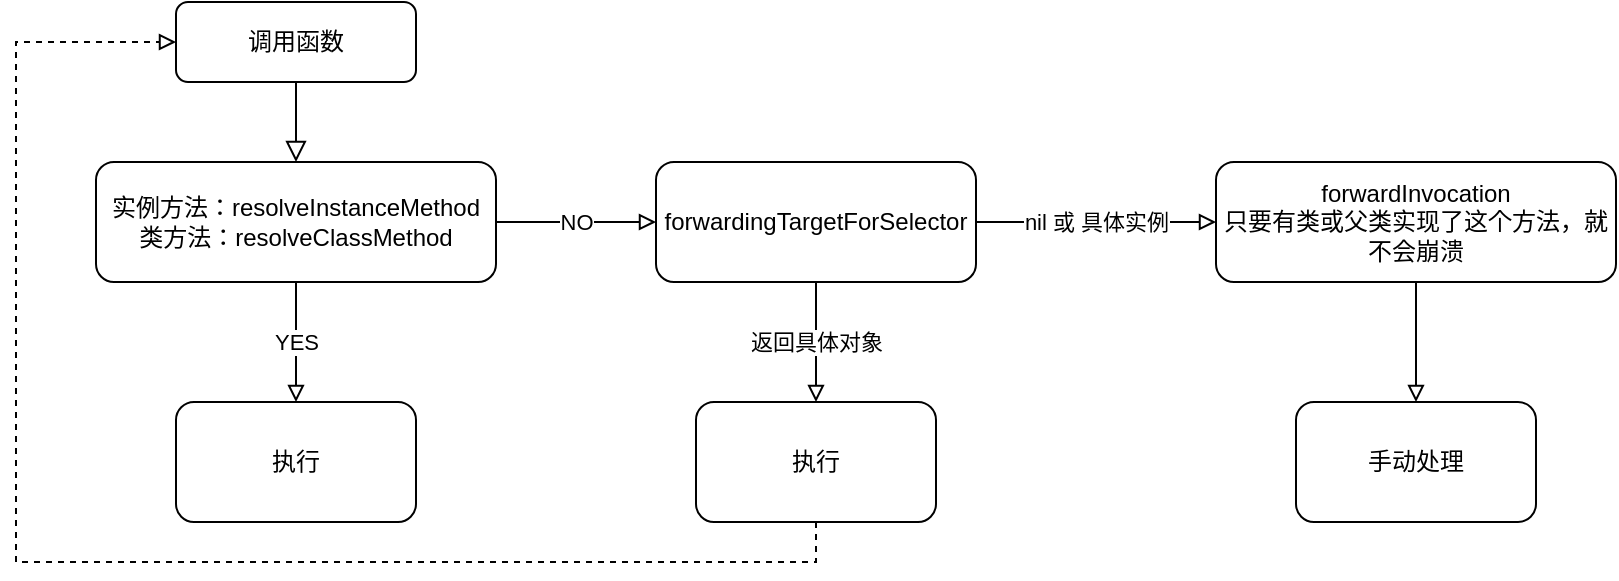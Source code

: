 <mxfile version="13.6.2" type="device"><diagram id="C5RBs43oDa-KdzZeNtuy" name="Page-1"><mxGraphModel dx="1106" dy="932" grid="1" gridSize="10" guides="1" tooltips="1" connect="1" arrows="1" fold="1" page="1" pageScale="1" pageWidth="827" pageHeight="1169" math="0" shadow="0"><root><mxCell id="WIyWlLk6GJQsqaUBKTNV-0"/><mxCell id="WIyWlLk6GJQsqaUBKTNV-1" parent="WIyWlLk6GJQsqaUBKTNV-0"/><mxCell id="WIyWlLk6GJQsqaUBKTNV-2" value="" style="rounded=0;html=1;jettySize=auto;orthogonalLoop=1;fontSize=11;endArrow=block;endFill=0;endSize=8;strokeWidth=1;shadow=0;labelBackgroundColor=none;edgeStyle=orthogonalEdgeStyle;entryX=0.5;entryY=0;entryDx=0;entryDy=0;" parent="WIyWlLk6GJQsqaUBKTNV-1" source="WIyWlLk6GJQsqaUBKTNV-3" target="e57orCUe4GVXuEPKizA1-1" edge="1"><mxGeometry relative="1" as="geometry"><mxPoint x="180" y="130" as="targetPoint"/></mxGeometry></mxCell><mxCell id="WIyWlLk6GJQsqaUBKTNV-3" value="调用函数" style="rounded=1;whiteSpace=wrap;html=1;fontSize=12;glass=0;strokeWidth=1;shadow=0;" parent="WIyWlLk6GJQsqaUBKTNV-1" vertex="1"><mxGeometry x="120" y="40" width="120" height="40" as="geometry"/></mxCell><mxCell id="e57orCUe4GVXuEPKizA1-3" value="YES" style="edgeStyle=orthogonalEdgeStyle;rounded=0;orthogonalLoop=1;jettySize=auto;html=1;endArrow=block;endFill=0;" edge="1" parent="WIyWlLk6GJQsqaUBKTNV-1" source="e57orCUe4GVXuEPKizA1-1" target="e57orCUe4GVXuEPKizA1-2"><mxGeometry relative="1" as="geometry"/></mxCell><mxCell id="e57orCUe4GVXuEPKizA1-5" value="NO" style="edgeStyle=orthogonalEdgeStyle;rounded=0;orthogonalLoop=1;jettySize=auto;html=1;endArrow=block;endFill=0;" edge="1" parent="WIyWlLk6GJQsqaUBKTNV-1" source="e57orCUe4GVXuEPKizA1-1" target="e57orCUe4GVXuEPKizA1-4"><mxGeometry relative="1" as="geometry"/></mxCell><mxCell id="e57orCUe4GVXuEPKizA1-1" value="实例方法：resolveInstanceMethod&lt;br&gt;类方法：resolveClassMethod" style="rounded=1;whiteSpace=wrap;html=1;" vertex="1" parent="WIyWlLk6GJQsqaUBKTNV-1"><mxGeometry x="80" y="120" width="200" height="60" as="geometry"/></mxCell><mxCell id="e57orCUe4GVXuEPKizA1-2" value="执行" style="rounded=1;whiteSpace=wrap;html=1;" vertex="1" parent="WIyWlLk6GJQsqaUBKTNV-1"><mxGeometry x="120" y="240" width="120" height="60" as="geometry"/></mxCell><mxCell id="e57orCUe4GVXuEPKizA1-7" value="返回具体对象" style="edgeStyle=orthogonalEdgeStyle;rounded=0;orthogonalLoop=1;jettySize=auto;html=1;endArrow=block;endFill=0;" edge="1" parent="WIyWlLk6GJQsqaUBKTNV-1" source="e57orCUe4GVXuEPKizA1-4" target="e57orCUe4GVXuEPKizA1-6"><mxGeometry relative="1" as="geometry"/></mxCell><mxCell id="e57orCUe4GVXuEPKizA1-10" value="nil 或 具体实例" style="edgeStyle=orthogonalEdgeStyle;rounded=0;orthogonalLoop=1;jettySize=auto;html=1;endArrow=block;endFill=0;" edge="1" parent="WIyWlLk6GJQsqaUBKTNV-1" source="e57orCUe4GVXuEPKizA1-4" target="e57orCUe4GVXuEPKizA1-9"><mxGeometry relative="1" as="geometry"/></mxCell><mxCell id="e57orCUe4GVXuEPKizA1-4" value="forwardingTargetForSelector" style="rounded=1;whiteSpace=wrap;html=1;" vertex="1" parent="WIyWlLk6GJQsqaUBKTNV-1"><mxGeometry x="360" y="120" width="160" height="60" as="geometry"/></mxCell><mxCell id="e57orCUe4GVXuEPKizA1-8" style="edgeStyle=orthogonalEdgeStyle;rounded=0;orthogonalLoop=1;jettySize=auto;html=1;exitX=0.5;exitY=1;exitDx=0;exitDy=0;entryX=0;entryY=0.5;entryDx=0;entryDy=0;endArrow=block;endFill=0;dashed=1;" edge="1" parent="WIyWlLk6GJQsqaUBKTNV-1" source="e57orCUe4GVXuEPKizA1-6" target="WIyWlLk6GJQsqaUBKTNV-3"><mxGeometry relative="1" as="geometry"><Array as="points"><mxPoint x="440" y="320"/><mxPoint x="40" y="320"/><mxPoint x="40" y="60"/></Array></mxGeometry></mxCell><mxCell id="e57orCUe4GVXuEPKizA1-6" value="执行" style="rounded=1;whiteSpace=wrap;html=1;" vertex="1" parent="WIyWlLk6GJQsqaUBKTNV-1"><mxGeometry x="380" y="240" width="120" height="60" as="geometry"/></mxCell><mxCell id="e57orCUe4GVXuEPKizA1-14" value="" style="edgeStyle=orthogonalEdgeStyle;rounded=0;orthogonalLoop=1;jettySize=auto;html=1;endArrow=block;endFill=0;" edge="1" parent="WIyWlLk6GJQsqaUBKTNV-1" source="e57orCUe4GVXuEPKizA1-9" target="e57orCUe4GVXuEPKizA1-13"><mxGeometry relative="1" as="geometry"/></mxCell><mxCell id="e57orCUe4GVXuEPKizA1-9" value="forwardInvocation&lt;br&gt;只要有类或父类实现了这个方法，就不会崩溃" style="rounded=1;whiteSpace=wrap;html=1;" vertex="1" parent="WIyWlLk6GJQsqaUBKTNV-1"><mxGeometry x="640" y="120" width="200" height="60" as="geometry"/></mxCell><mxCell id="e57orCUe4GVXuEPKizA1-13" value="手动处理" style="rounded=1;whiteSpace=wrap;html=1;" vertex="1" parent="WIyWlLk6GJQsqaUBKTNV-1"><mxGeometry x="680" y="240" width="120" height="60" as="geometry"/></mxCell></root></mxGraphModel></diagram></mxfile>